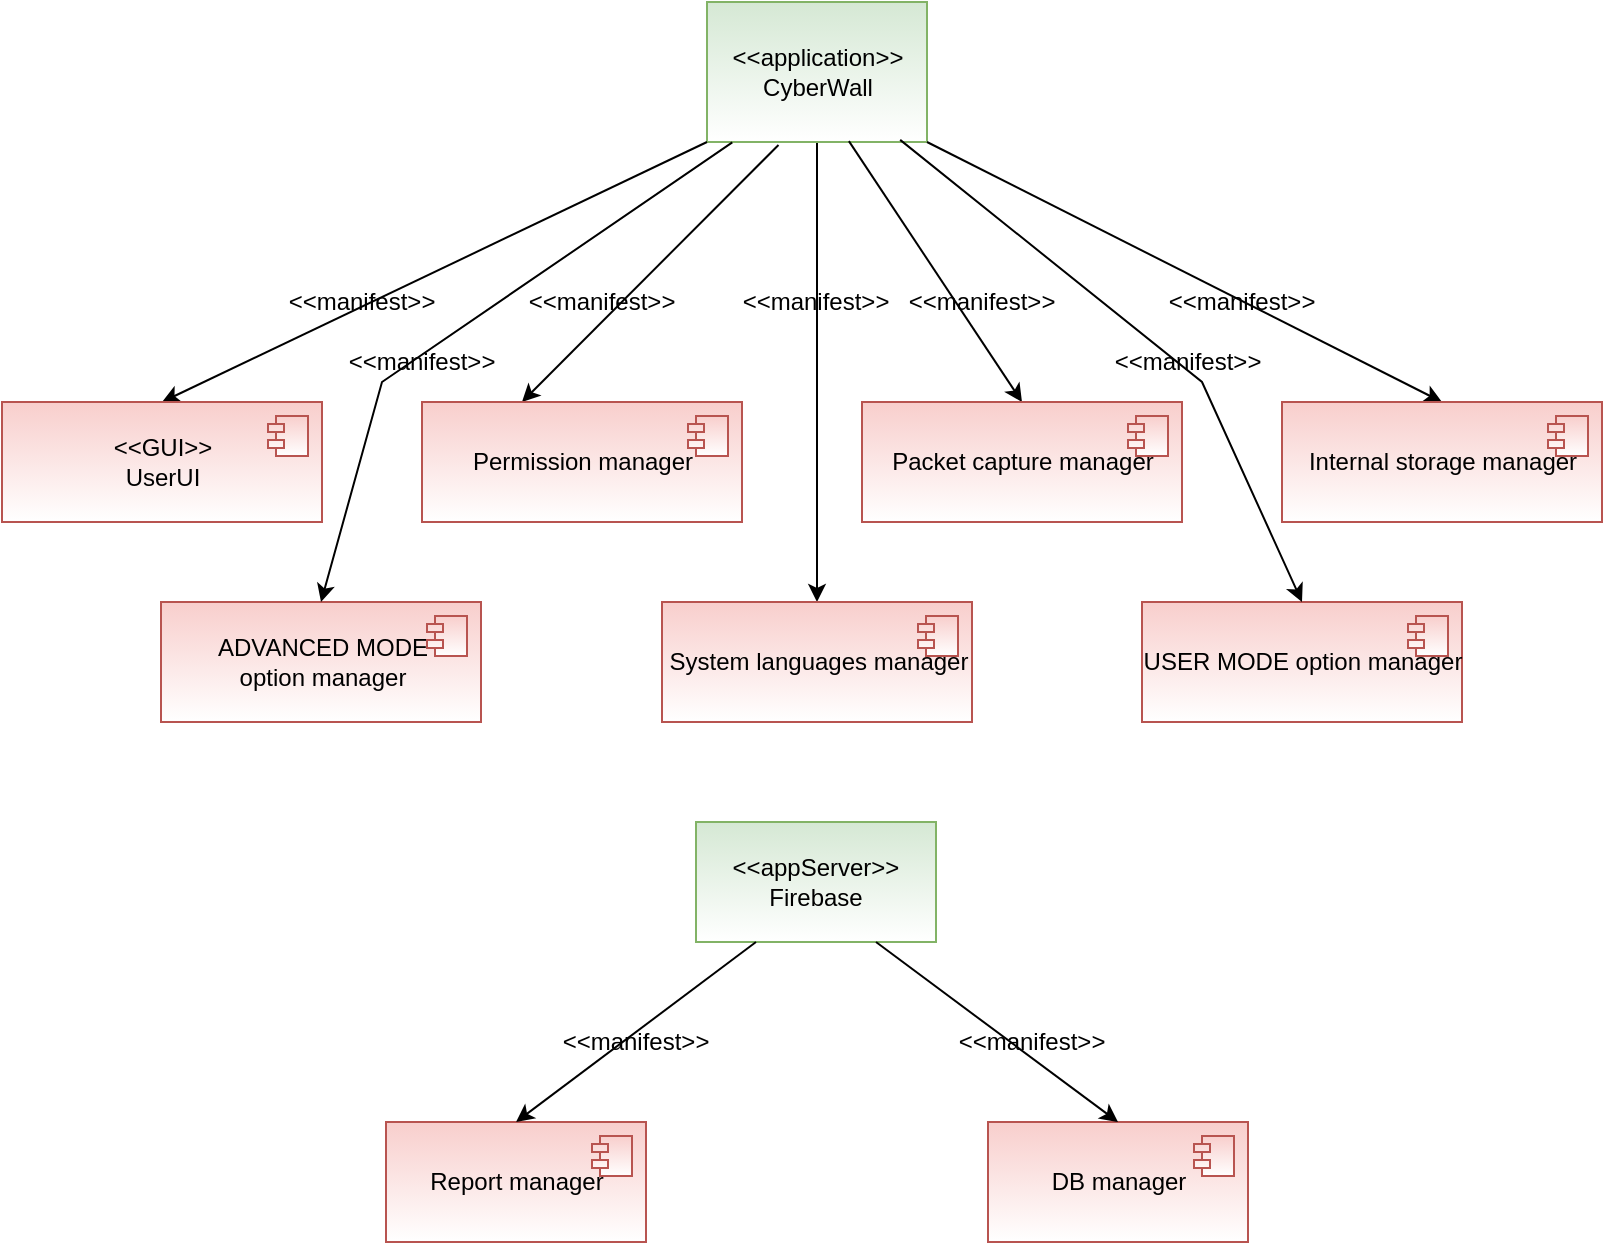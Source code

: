 <mxfile version="16.5.1" type="device"><diagram id="5tRhuL5AFnHsnhjPyixd" name="Page-1"><mxGraphModel dx="1038" dy="649" grid="1" gridSize="10" guides="1" tooltips="1" connect="1" arrows="1" fold="1" page="1" pageScale="1" pageWidth="850" pageHeight="1100" math="0" shadow="0"><root><mxCell id="0"/><mxCell id="1" parent="0"/><mxCell id="KhLv5XIlWOr8IL9vD7lR-15" style="edgeStyle=orthogonalEdgeStyle;rounded=0;orthogonalLoop=1;jettySize=auto;html=1;entryX=0.5;entryY=0;entryDx=0;entryDy=0;" parent="1" source="qONGBAE6S4evmZRIlQWO-1" target="KhLv5XIlWOr8IL9vD7lR-7" edge="1"><mxGeometry relative="1" as="geometry"/></mxCell><mxCell id="qONGBAE6S4evmZRIlQWO-1" value="&amp;lt;&amp;lt;application&amp;gt;&amp;gt;&lt;br&gt;CyberWall" style="rounded=0;whiteSpace=wrap;html=1;fillColor=#d5e8d4;strokeColor=#82b366;gradientColor=#ffffff;" parent="1" vertex="1"><mxGeometry x="392.5" y="10" width="110" height="70" as="geometry"/></mxCell><mxCell id="xo5aE8F6szdvyc773vXO-1" value="" style="endArrow=classic;html=1;rounded=0;exitX=0;exitY=1;exitDx=0;exitDy=0;entryX=0.5;entryY=0;entryDx=0;entryDy=0;" parent="1" source="qONGBAE6S4evmZRIlQWO-1" target="gSE4NiBQ_Hydvv_w3q6V-5" edge="1"><mxGeometry width="50" height="50" relative="1" as="geometry"><mxPoint x="400" y="360" as="sourcePoint"/><mxPoint x="100" y="240" as="targetPoint"/></mxGeometry></mxCell><mxCell id="xo5aE8F6szdvyc773vXO-2" value="&amp;lt;&amp;lt;appServer&amp;gt;&amp;gt;&lt;br&gt;Firebase" style="rounded=0;whiteSpace=wrap;html=1;fillColor=#d5e8d4;strokeColor=#82b366;gradientColor=#ffffff;" parent="1" vertex="1"><mxGeometry x="387" y="420" width="120" height="60" as="geometry"/></mxCell><mxCell id="gSE4NiBQ_Hydvv_w3q6V-5" value="&lt;span&gt;&amp;lt;&amp;lt;GUI&amp;gt;&amp;gt;&lt;/span&gt;&lt;br&gt;&lt;span&gt;UserUI&lt;/span&gt;" style="html=1;dropTarget=0;fillColor=#f8cecc;strokeColor=#b85450;gradientColor=#ffffff;" parent="1" vertex="1"><mxGeometry x="40" y="210" width="160" height="60" as="geometry"/></mxCell><mxCell id="gSE4NiBQ_Hydvv_w3q6V-6" value="" style="shape=module;jettyWidth=8;jettyHeight=4;fillColor=#f8cecc;strokeColor=#b85450;gradientColor=#ffffff;" parent="gSE4NiBQ_Hydvv_w3q6V-5" vertex="1"><mxGeometry x="1" width="20" height="20" relative="1" as="geometry"><mxPoint x="-27" y="7" as="offset"/></mxGeometry></mxCell><mxCell id="gSE4NiBQ_Hydvv_w3q6V-15" value="" style="endArrow=classic;html=1;rounded=0;exitX=0.645;exitY=0.994;exitDx=0;exitDy=0;entryX=0.5;entryY=0;entryDx=0;entryDy=0;exitPerimeter=0;" parent="1" source="qONGBAE6S4evmZRIlQWO-1" target="KhLv5XIlWOr8IL9vD7lR-11" edge="1"><mxGeometry width="50" height="50" relative="1" as="geometry"><mxPoint x="280" y="130" as="sourcePoint"/><mxPoint x="445" y="210" as="targetPoint"/></mxGeometry></mxCell><mxCell id="gSE4NiBQ_Hydvv_w3q6V-17" value="&amp;lt;&amp;lt;manifest&amp;gt;&amp;gt;" style="text;html=1;strokeColor=none;fillColor=none;align=center;verticalAlign=middle;whiteSpace=wrap;rounded=0;" parent="1" vertex="1"><mxGeometry x="500" y="150" width="60" height="20" as="geometry"/></mxCell><mxCell id="gSE4NiBQ_Hydvv_w3q6V-18" value="&amp;lt;&amp;lt;manifest&amp;gt;&amp;gt;" style="text;html=1;strokeColor=none;fillColor=none;align=center;verticalAlign=middle;whiteSpace=wrap;rounded=0;" parent="1" vertex="1"><mxGeometry x="630" y="150" width="60" height="20" as="geometry"/></mxCell><mxCell id="gSE4NiBQ_Hydvv_w3q6V-19" value="Report manager" style="html=1;dropTarget=0;fillColor=#f8cecc;strokeColor=#b85450;gradientColor=#ffffff;" parent="1" vertex="1"><mxGeometry x="232" y="570" width="130" height="60" as="geometry"/></mxCell><mxCell id="gSE4NiBQ_Hydvv_w3q6V-20" value="" style="shape=module;jettyWidth=8;jettyHeight=4;fillColor=#f8cecc;strokeColor=#b85450;gradientColor=#ffffff;" parent="gSE4NiBQ_Hydvv_w3q6V-19" vertex="1"><mxGeometry x="1" width="20" height="20" relative="1" as="geometry"><mxPoint x="-27" y="7" as="offset"/></mxGeometry></mxCell><mxCell id="gSE4NiBQ_Hydvv_w3q6V-21" value="DB manager" style="html=1;dropTarget=0;fillColor=#f8cecc;strokeColor=#b85450;gradientColor=#ffffff;" parent="1" vertex="1"><mxGeometry x="533" y="570" width="130" height="60" as="geometry"/></mxCell><mxCell id="gSE4NiBQ_Hydvv_w3q6V-22" value="" style="shape=module;jettyWidth=8;jettyHeight=4;fillColor=#f8cecc;strokeColor=#b85450;gradientColor=#ffffff;" parent="gSE4NiBQ_Hydvv_w3q6V-21" vertex="1"><mxGeometry x="1" width="20" height="20" relative="1" as="geometry"><mxPoint x="-27" y="7" as="offset"/></mxGeometry></mxCell><mxCell id="gSE4NiBQ_Hydvv_w3q6V-23" value="" style="endArrow=classic;html=1;rounded=0;exitX=0.25;exitY=1;exitDx=0;exitDy=0;entryX=0.5;entryY=0;entryDx=0;entryDy=0;" parent="1" source="xo5aE8F6szdvyc773vXO-2" target="gSE4NiBQ_Hydvv_w3q6V-19" edge="1"><mxGeometry width="50" height="50" relative="1" as="geometry"><mxPoint x="387" y="440" as="sourcePoint"/><mxPoint x="272" y="530" as="targetPoint"/></mxGeometry></mxCell><mxCell id="gSE4NiBQ_Hydvv_w3q6V-24" value="" style="endArrow=classic;html=1;rounded=0;exitX=0.75;exitY=1;exitDx=0;exitDy=0;entryX=0.5;entryY=0;entryDx=0;entryDy=0;" parent="1" source="xo5aE8F6szdvyc773vXO-2" target="gSE4NiBQ_Hydvv_w3q6V-21" edge="1"><mxGeometry width="50" height="50" relative="1" as="geometry"><mxPoint x="402" y="490.0" as="sourcePoint"/><mxPoint x="307" y="580.0" as="targetPoint"/></mxGeometry></mxCell><mxCell id="gSE4NiBQ_Hydvv_w3q6V-27" value="" style="endArrow=classic;html=1;rounded=0;exitX=0.325;exitY=1.021;exitDx=0;exitDy=0;entryX=0.5;entryY=0;entryDx=0;entryDy=0;exitPerimeter=0;" parent="1" source="qONGBAE6S4evmZRIlQWO-1" edge="1"><mxGeometry width="50" height="50" relative="1" as="geometry"><mxPoint x="250" y="130" as="sourcePoint"/><mxPoint x="300" y="210" as="targetPoint"/></mxGeometry></mxCell><mxCell id="u2Syp54wJ0ubxbwNPXD4-1" value="" style="endArrow=classic;html=1;rounded=0;exitX=1;exitY=1;exitDx=0;exitDy=0;entryX=0.5;entryY=0;entryDx=0;entryDy=0;" parent="1" source="qONGBAE6S4evmZRIlQWO-1" target="KhLv5XIlWOr8IL9vD7lR-3" edge="1"><mxGeometry width="50" height="50" relative="1" as="geometry"><mxPoint x="402.5" y="140" as="sourcePoint"/><mxPoint x="595" y="210" as="targetPoint"/></mxGeometry></mxCell><mxCell id="KhLv5XIlWOr8IL9vD7lR-1" value="Permission manager" style="html=1;dropTarget=0;fillColor=#f8cecc;strokeColor=#b85450;gradientColor=#ffffff;" parent="1" vertex="1"><mxGeometry x="250" y="210" width="160" height="60" as="geometry"/></mxCell><mxCell id="KhLv5XIlWOr8IL9vD7lR-2" value="" style="shape=module;jettyWidth=8;jettyHeight=4;fillColor=#f8cecc;strokeColor=#b85450;gradientColor=#ffffff;" parent="KhLv5XIlWOr8IL9vD7lR-1" vertex="1"><mxGeometry x="1" width="20" height="20" relative="1" as="geometry"><mxPoint x="-27" y="7" as="offset"/></mxGeometry></mxCell><mxCell id="KhLv5XIlWOr8IL9vD7lR-3" value="&lt;span&gt;Internal storage manager&lt;/span&gt;" style="html=1;dropTarget=0;fillColor=#f8cecc;strokeColor=#b85450;gradientColor=#ffffff;" parent="1" vertex="1"><mxGeometry x="680" y="210" width="160" height="60" as="geometry"/></mxCell><mxCell id="KhLv5XIlWOr8IL9vD7lR-4" value="" style="shape=module;jettyWidth=8;jettyHeight=4;fillColor=#f8cecc;strokeColor=#b85450;gradientColor=#ffffff;" parent="KhLv5XIlWOr8IL9vD7lR-3" vertex="1"><mxGeometry x="1" width="20" height="20" relative="1" as="geometry"><mxPoint x="-27" y="7" as="offset"/></mxGeometry></mxCell><mxCell id="KhLv5XIlWOr8IL9vD7lR-5" value="&lt;span&gt;USER MODE option manager&lt;/span&gt;" style="html=1;dropTarget=0;fillColor=#f8cecc;strokeColor=#b85450;gradientColor=#ffffff;" parent="1" vertex="1"><mxGeometry x="610" y="310" width="160" height="60" as="geometry"/></mxCell><mxCell id="KhLv5XIlWOr8IL9vD7lR-6" value="" style="shape=module;jettyWidth=8;jettyHeight=4;fillColor=#f8cecc;strokeColor=#b85450;gradientColor=#ffffff;" parent="KhLv5XIlWOr8IL9vD7lR-5" vertex="1"><mxGeometry x="1" width="20" height="20" relative="1" as="geometry"><mxPoint x="-27" y="7" as="offset"/></mxGeometry></mxCell><mxCell id="KhLv5XIlWOr8IL9vD7lR-7" value="System languages manager" style="html=1;dropTarget=0;fillColor=#f8cecc;strokeColor=#b85450;gradientColor=#ffffff;" parent="1" vertex="1"><mxGeometry x="370" y="310" width="155" height="60" as="geometry"/></mxCell><mxCell id="KhLv5XIlWOr8IL9vD7lR-8" value="" style="shape=module;jettyWidth=8;jettyHeight=4;fillColor=#f8cecc;strokeColor=#b85450;gradientColor=#ffffff;" parent="KhLv5XIlWOr8IL9vD7lR-7" vertex="1"><mxGeometry x="1" width="20" height="20" relative="1" as="geometry"><mxPoint x="-27" y="7" as="offset"/></mxGeometry></mxCell><mxCell id="KhLv5XIlWOr8IL9vD7lR-9" value="&lt;span&gt;ADVANCED MODE &lt;br&gt;option manager&lt;/span&gt;" style="html=1;dropTarget=0;fillColor=#f8cecc;strokeColor=#b85450;gradientColor=#ffffff;" parent="1" vertex="1"><mxGeometry x="119.5" y="310" width="160" height="60" as="geometry"/></mxCell><mxCell id="KhLv5XIlWOr8IL9vD7lR-10" value="" style="shape=module;jettyWidth=8;jettyHeight=4;fillColor=#f8cecc;strokeColor=#b85450;gradientColor=#ffffff;" parent="KhLv5XIlWOr8IL9vD7lR-9" vertex="1"><mxGeometry x="1" width="20" height="20" relative="1" as="geometry"><mxPoint x="-27" y="7" as="offset"/></mxGeometry></mxCell><mxCell id="KhLv5XIlWOr8IL9vD7lR-11" value="&lt;span&gt;Packet capture manager&lt;/span&gt;" style="html=1;dropTarget=0;fillColor=#f8cecc;strokeColor=#b85450;gradientColor=#ffffff;" parent="1" vertex="1"><mxGeometry x="470" y="210" width="160" height="60" as="geometry"/></mxCell><mxCell id="KhLv5XIlWOr8IL9vD7lR-12" value="" style="shape=module;jettyWidth=8;jettyHeight=4;fillColor=#f8cecc;strokeColor=#b85450;gradientColor=#ffffff;" parent="KhLv5XIlWOr8IL9vD7lR-11" vertex="1"><mxGeometry x="1" width="20" height="20" relative="1" as="geometry"><mxPoint x="-27" y="7" as="offset"/></mxGeometry></mxCell><mxCell id="qONGBAE6S4evmZRIlQWO-4" value="&amp;lt;&amp;lt;manifest&amp;gt;&amp;gt;" style="text;html=1;strokeColor=none;fillColor=none;align=center;verticalAlign=middle;whiteSpace=wrap;rounded=0;" parent="1" vertex="1"><mxGeometry x="310" y="150" width="60" height="20" as="geometry"/></mxCell><mxCell id="KhLv5XIlWOr8IL9vD7lR-16" value="" style="endArrow=classic;html=1;rounded=0;entryX=0.5;entryY=0;entryDx=0;entryDy=0;exitX=0.115;exitY=1.003;exitDx=0;exitDy=0;exitPerimeter=0;" parent="1" source="qONGBAE6S4evmZRIlQWO-1" target="KhLv5XIlWOr8IL9vD7lR-9" edge="1"><mxGeometry width="50" height="50" relative="1" as="geometry"><mxPoint x="410" y="300" as="sourcePoint"/><mxPoint x="460" y="250" as="targetPoint"/><Array as="points"><mxPoint x="230" y="200"/></Array></mxGeometry></mxCell><mxCell id="KhLv5XIlWOr8IL9vD7lR-18" value="" style="endArrow=classic;html=1;rounded=0;exitX=0.878;exitY=0.985;exitDx=0;exitDy=0;exitPerimeter=0;entryX=0.5;entryY=0;entryDx=0;entryDy=0;" parent="1" source="qONGBAE6S4evmZRIlQWO-1" target="KhLv5XIlWOr8IL9vD7lR-5" edge="1"><mxGeometry width="50" height="50" relative="1" as="geometry"><mxPoint x="410" y="300" as="sourcePoint"/><mxPoint x="460" y="250" as="targetPoint"/><Array as="points"><mxPoint x="640" y="200"/></Array></mxGeometry></mxCell><mxCell id="KhLv5XIlWOr8IL9vD7lR-19" value="&amp;lt;&amp;lt;manifest&amp;gt;&amp;gt;" style="text;html=1;strokeColor=none;fillColor=none;align=center;verticalAlign=middle;whiteSpace=wrap;rounded=0;" parent="1" vertex="1"><mxGeometry x="190" y="150" width="60" height="20" as="geometry"/></mxCell><mxCell id="KhLv5XIlWOr8IL9vD7lR-20" value="&amp;lt;&amp;lt;manifest&amp;gt;&amp;gt;" style="text;html=1;strokeColor=none;fillColor=none;align=center;verticalAlign=middle;whiteSpace=wrap;rounded=0;" parent="1" vertex="1"><mxGeometry x="219.5" y="180" width="60" height="20" as="geometry"/></mxCell><mxCell id="KhLv5XIlWOr8IL9vD7lR-21" value="&amp;lt;&amp;lt;manifest&amp;gt;&amp;gt;" style="text;html=1;strokeColor=none;fillColor=none;align=center;verticalAlign=middle;whiteSpace=wrap;rounded=0;" parent="1" vertex="1"><mxGeometry x="417" y="150" width="60" height="20" as="geometry"/></mxCell><mxCell id="KhLv5XIlWOr8IL9vD7lR-23" value="&amp;lt;&amp;lt;manifest&amp;gt;&amp;gt;" style="text;html=1;strokeColor=none;fillColor=none;align=center;verticalAlign=middle;whiteSpace=wrap;rounded=0;" parent="1" vertex="1"><mxGeometry x="603" y="180" width="60" height="20" as="geometry"/></mxCell><mxCell id="KhLv5XIlWOr8IL9vD7lR-24" value="&amp;lt;&amp;lt;manifest&amp;gt;&amp;gt;" style="text;html=1;strokeColor=none;fillColor=none;align=center;verticalAlign=middle;whiteSpace=wrap;rounded=0;" parent="1" vertex="1"><mxGeometry x="327" y="520" width="60" height="20" as="geometry"/></mxCell><mxCell id="KhLv5XIlWOr8IL9vD7lR-25" value="&amp;lt;&amp;lt;manifest&amp;gt;&amp;gt;" style="text;html=1;strokeColor=none;fillColor=none;align=center;verticalAlign=middle;whiteSpace=wrap;rounded=0;" parent="1" vertex="1"><mxGeometry x="525" y="520" width="60" height="20" as="geometry"/></mxCell></root></mxGraphModel></diagram></mxfile>